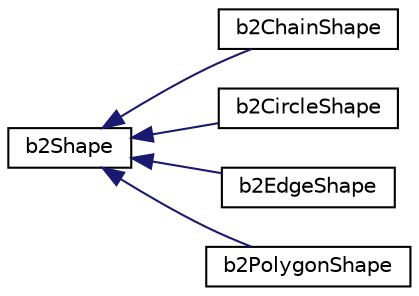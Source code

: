 digraph "Graphical Class Hierarchy"
{
 // LATEX_PDF_SIZE
  edge [fontname="Helvetica",fontsize="10",labelfontname="Helvetica",labelfontsize="10"];
  node [fontname="Helvetica",fontsize="10",shape=record];
  rankdir="LR";
  Node0 [label="b2Shape",height=0.2,width=0.4,color="black", fillcolor="white", style="filled",URL="$classb2Shape.html",tooltip=" "];
  Node0 -> Node1 [dir="back",color="midnightblue",fontsize="10",style="solid",fontname="Helvetica"];
  Node1 [label="b2ChainShape",height=0.2,width=0.4,color="black", fillcolor="white", style="filled",URL="$classb2ChainShape.html",tooltip=" "];
  Node0 -> Node2 [dir="back",color="midnightblue",fontsize="10",style="solid",fontname="Helvetica"];
  Node2 [label="b2CircleShape",height=0.2,width=0.4,color="black", fillcolor="white", style="filled",URL="$classb2CircleShape.html",tooltip="A solid circle shape."];
  Node0 -> Node3 [dir="back",color="midnightblue",fontsize="10",style="solid",fontname="Helvetica"];
  Node3 [label="b2EdgeShape",height=0.2,width=0.4,color="black", fillcolor="white", style="filled",URL="$classb2EdgeShape.html",tooltip=" "];
  Node0 -> Node4 [dir="back",color="midnightblue",fontsize="10",style="solid",fontname="Helvetica"];
  Node4 [label="b2PolygonShape",height=0.2,width=0.4,color="black", fillcolor="white", style="filled",URL="$classb2PolygonShape.html",tooltip=" "];
}
